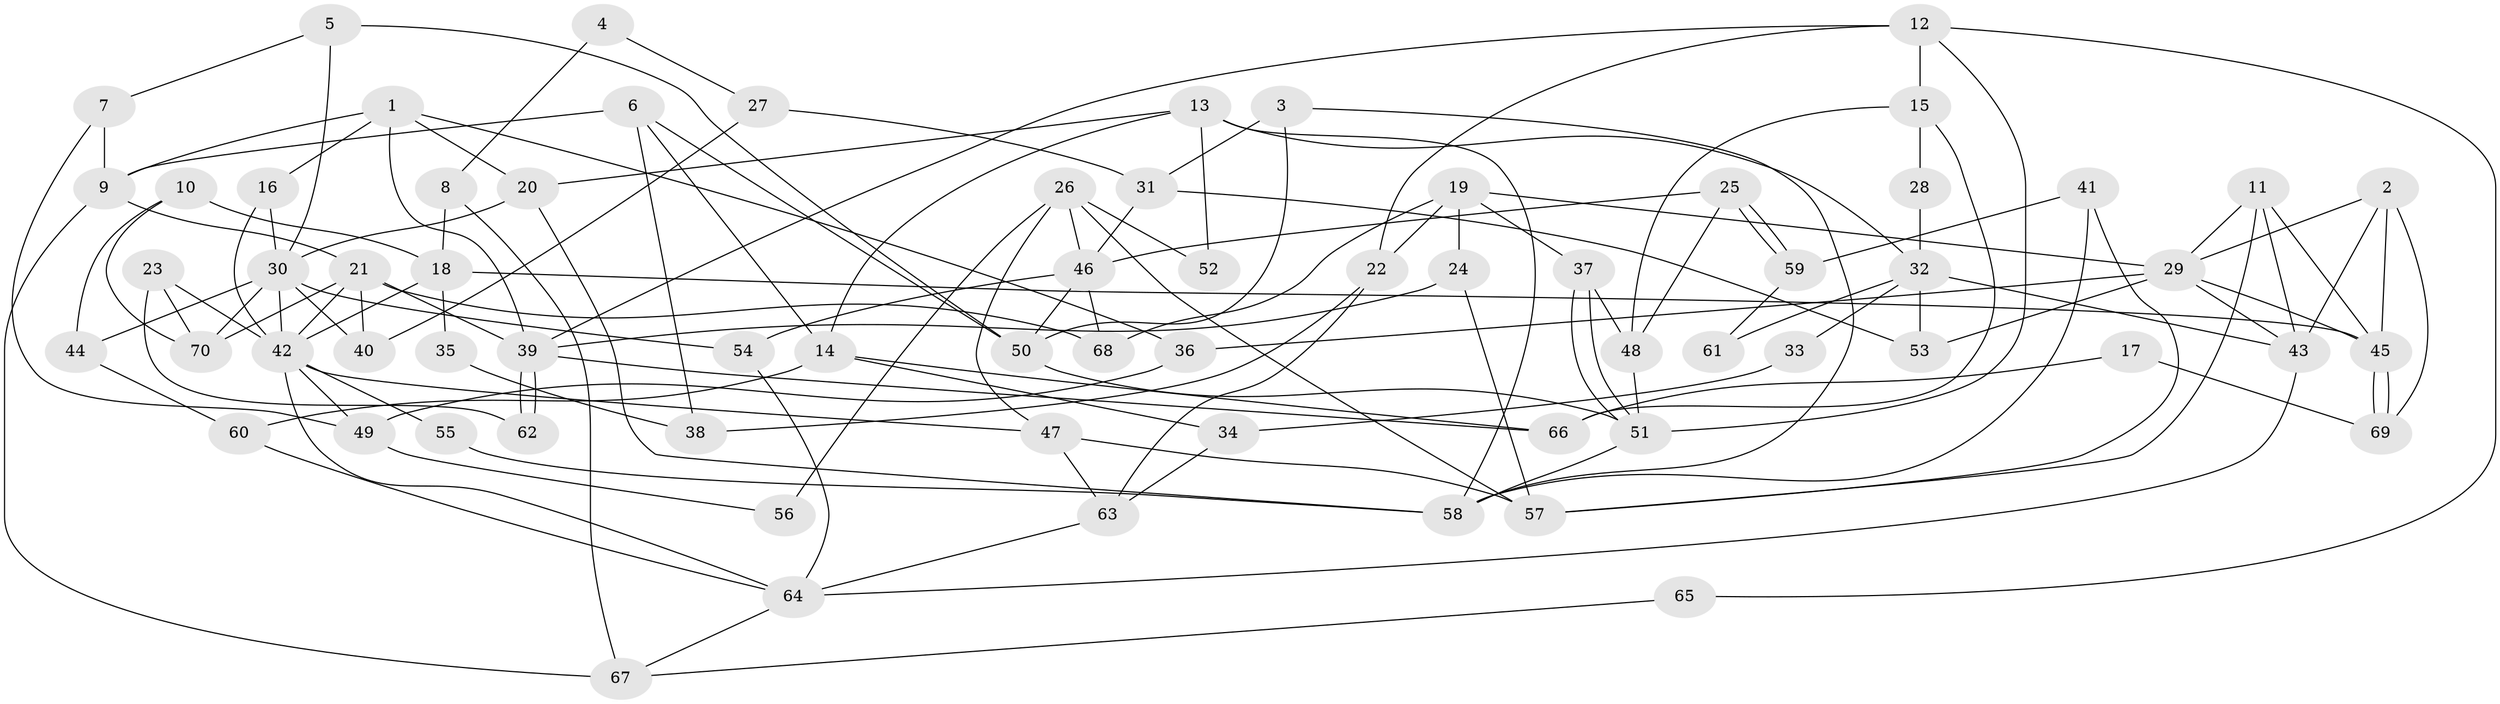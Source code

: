 // Generated by graph-tools (version 1.1) at 2025/36/03/09/25 02:36:04]
// undirected, 70 vertices, 140 edges
graph export_dot {
graph [start="1"]
  node [color=gray90,style=filled];
  1;
  2;
  3;
  4;
  5;
  6;
  7;
  8;
  9;
  10;
  11;
  12;
  13;
  14;
  15;
  16;
  17;
  18;
  19;
  20;
  21;
  22;
  23;
  24;
  25;
  26;
  27;
  28;
  29;
  30;
  31;
  32;
  33;
  34;
  35;
  36;
  37;
  38;
  39;
  40;
  41;
  42;
  43;
  44;
  45;
  46;
  47;
  48;
  49;
  50;
  51;
  52;
  53;
  54;
  55;
  56;
  57;
  58;
  59;
  60;
  61;
  62;
  63;
  64;
  65;
  66;
  67;
  68;
  69;
  70;
  1 -- 39;
  1 -- 36;
  1 -- 9;
  1 -- 16;
  1 -- 20;
  2 -- 43;
  2 -- 29;
  2 -- 45;
  2 -- 69;
  3 -- 58;
  3 -- 50;
  3 -- 31;
  4 -- 27;
  4 -- 8;
  5 -- 50;
  5 -- 30;
  5 -- 7;
  6 -- 9;
  6 -- 50;
  6 -- 14;
  6 -- 38;
  7 -- 9;
  7 -- 49;
  8 -- 67;
  8 -- 18;
  9 -- 21;
  9 -- 67;
  10 -- 18;
  10 -- 70;
  10 -- 44;
  11 -- 45;
  11 -- 29;
  11 -- 43;
  11 -- 57;
  12 -- 51;
  12 -- 15;
  12 -- 22;
  12 -- 39;
  12 -- 65;
  13 -- 14;
  13 -- 58;
  13 -- 20;
  13 -- 32;
  13 -- 52;
  14 -- 60;
  14 -- 34;
  14 -- 66;
  15 -- 48;
  15 -- 66;
  15 -- 28;
  16 -- 30;
  16 -- 42;
  17 -- 69;
  17 -- 66;
  18 -- 42;
  18 -- 45;
  18 -- 35;
  19 -- 24;
  19 -- 29;
  19 -- 22;
  19 -- 37;
  19 -- 68;
  20 -- 30;
  20 -- 58;
  21 -- 42;
  21 -- 39;
  21 -- 40;
  21 -- 68;
  21 -- 70;
  22 -- 38;
  22 -- 63;
  23 -- 42;
  23 -- 70;
  23 -- 62;
  24 -- 57;
  24 -- 39;
  25 -- 46;
  25 -- 59;
  25 -- 59;
  25 -- 48;
  26 -- 57;
  26 -- 46;
  26 -- 47;
  26 -- 52;
  26 -- 56;
  27 -- 31;
  27 -- 40;
  28 -- 32;
  29 -- 45;
  29 -- 43;
  29 -- 36;
  29 -- 53;
  30 -- 54;
  30 -- 40;
  30 -- 42;
  30 -- 44;
  30 -- 70;
  31 -- 53;
  31 -- 46;
  32 -- 43;
  32 -- 33;
  32 -- 53;
  32 -- 61;
  33 -- 34;
  34 -- 63;
  35 -- 38;
  36 -- 49;
  37 -- 51;
  37 -- 51;
  37 -- 48;
  39 -- 62;
  39 -- 62;
  39 -- 66;
  41 -- 57;
  41 -- 58;
  41 -- 59;
  42 -- 47;
  42 -- 49;
  42 -- 55;
  42 -- 64;
  43 -- 64;
  44 -- 60;
  45 -- 69;
  45 -- 69;
  46 -- 68;
  46 -- 50;
  46 -- 54;
  47 -- 57;
  47 -- 63;
  48 -- 51;
  49 -- 56;
  50 -- 51;
  51 -- 58;
  54 -- 64;
  55 -- 58;
  59 -- 61;
  60 -- 64;
  63 -- 64;
  64 -- 67;
  65 -- 67;
}
